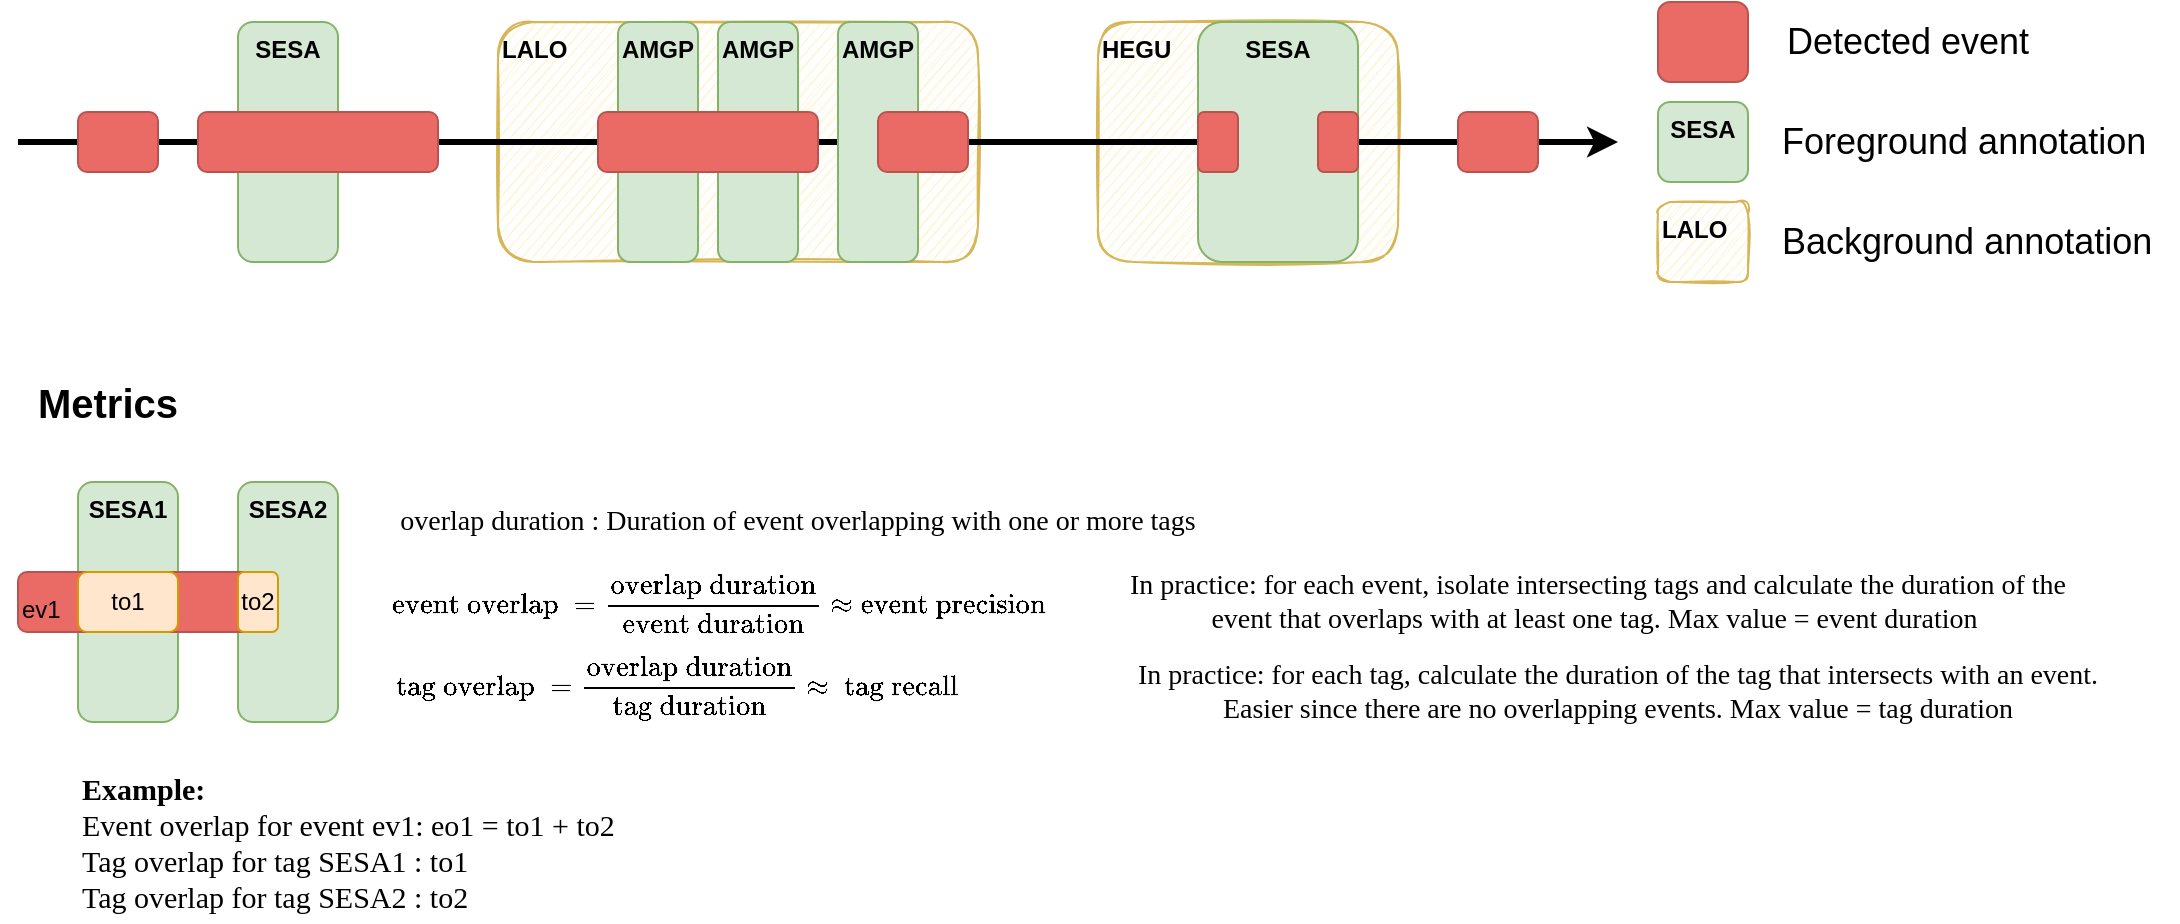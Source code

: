 <mxfile version="13.3.9" type="device"><diagram id="_d5IGaKZGc-bes9isigv" name="Page-1"><mxGraphModel dx="918" dy="683" grid="1" gridSize="10" guides="1" tooltips="1" connect="1" arrows="1" fold="1" page="1" pageScale="1" pageWidth="1100" pageHeight="850" math="1" shadow="0"><root><mxCell id="0"/><mxCell id="1" parent="0"/><mxCell id="G7b50TU6X7pVwarZWhaU-53" value="SESA2" style="rounded=1;whiteSpace=wrap;html=1;allowArrows=0;connectable=0;fillColor=#d5e8d4;strokeColor=#82b366;fontStyle=1;verticalAlign=top;" vertex="1" parent="1"><mxGeometry x="120" y="280" width="50" height="120" as="geometry"/></mxCell><mxCell id="G7b50TU6X7pVwarZWhaU-11" value="&lt;div&gt;&lt;span&gt;HEGU&lt;/span&gt;&lt;/div&gt;" style="rounded=1;whiteSpace=wrap;html=1;allowArrows=0;connectable=0;fillColor=#fff2cc;strokeColor=#d6b656;fontStyle=1;verticalAlign=top;sketch=1;align=left;shadow=0;" vertex="1" parent="1"><mxGeometry x="550" y="50" width="150" height="120" as="geometry"/></mxCell><mxCell id="G7b50TU6X7pVwarZWhaU-9" value="&lt;div&gt;&lt;span&gt;LALO&lt;/span&gt;&lt;/div&gt;" style="rounded=1;whiteSpace=wrap;html=1;allowArrows=0;connectable=0;fillColor=#fff2cc;strokeColor=#d6b656;fontStyle=1;verticalAlign=top;sketch=1;align=left;" vertex="1" parent="1"><mxGeometry x="250" y="50" width="240" height="120" as="geometry"/></mxCell><mxCell id="G7b50TU6X7pVwarZWhaU-2" value="" style="endArrow=classic;html=1;strokeWidth=3;" edge="1" parent="1"><mxGeometry width="50" height="50" relative="1" as="geometry"><mxPoint x="10" y="110" as="sourcePoint"/><mxPoint x="810" y="110" as="targetPoint"/><Array as="points"><mxPoint x="370" y="110"/></Array></mxGeometry></mxCell><mxCell id="G7b50TU6X7pVwarZWhaU-7" value="SESA" style="rounded=1;whiteSpace=wrap;html=1;allowArrows=0;connectable=0;fillColor=#d5e8d4;strokeColor=#82b366;fontStyle=1;verticalAlign=top;glass=0;sketch=0;" vertex="1" parent="1"><mxGeometry x="600" y="50" width="80" height="120" as="geometry"/></mxCell><mxCell id="G7b50TU6X7pVwarZWhaU-6" value="AMGP" style="rounded=1;whiteSpace=wrap;html=1;allowArrows=0;connectable=0;fillColor=#d5e8d4;strokeColor=#82b366;fontStyle=1;verticalAlign=top;" vertex="1" parent="1"><mxGeometry x="360" y="50" width="40" height="120" as="geometry"/></mxCell><mxCell id="G7b50TU6X7pVwarZWhaU-3" value="SESA" style="rounded=1;whiteSpace=wrap;html=1;allowArrows=0;connectable=0;fillColor=#d5e8d4;strokeColor=#82b366;fontStyle=1;verticalAlign=top;" vertex="1" parent="1"><mxGeometry x="120" y="50" width="50" height="120" as="geometry"/></mxCell><mxCell id="G7b50TU6X7pVwarZWhaU-10" value="AMGP" style="rounded=1;whiteSpace=wrap;html=1;allowArrows=0;connectable=0;fillColor=#d5e8d4;strokeColor=#82b366;fontStyle=1;verticalAlign=top;" vertex="1" parent="1"><mxGeometry x="310" y="50" width="40" height="120" as="geometry"/></mxCell><mxCell id="G7b50TU6X7pVwarZWhaU-26" value="" style="rounded=1;whiteSpace=wrap;html=1;shadow=0;glass=0;sketch=0;fontSize=20;strokeColor=#b85450;fillColor=#EA6B66;allowArrows=0;connectable=0;" vertex="1" parent="1"><mxGeometry x="100" y="95" width="120" height="30" as="geometry"/></mxCell><mxCell id="G7b50TU6X7pVwarZWhaU-30" value="" style="rounded=1;whiteSpace=wrap;html=1;shadow=0;glass=0;sketch=0;fontSize=20;strokeColor=#b85450;fillColor=#EA6B66;allowArrows=0;connectable=0;" vertex="1" parent="1"><mxGeometry x="730" y="95" width="40" height="30" as="geometry"/></mxCell><mxCell id="G7b50TU6X7pVwarZWhaU-31" value="" style="rounded=1;whiteSpace=wrap;html=1;shadow=0;glass=0;sketch=0;fontSize=20;strokeColor=#b85450;fillColor=#EA6B66;allowArrows=0;connectable=0;" vertex="1" parent="1"><mxGeometry x="40" y="95" width="40" height="30" as="geometry"/></mxCell><mxCell id="G7b50TU6X7pVwarZWhaU-32" value="" style="rounded=1;whiteSpace=wrap;html=1;shadow=0;glass=0;sketch=0;fontSize=20;strokeColor=#b85450;fillColor=#EA6B66;allowArrows=0;connectable=0;" vertex="1" parent="1"><mxGeometry x="300" y="95" width="110" height="30" as="geometry"/></mxCell><mxCell id="G7b50TU6X7pVwarZWhaU-33" value="" style="rounded=1;whiteSpace=wrap;html=1;shadow=0;glass=0;sketch=0;fontSize=20;strokeColor=#b85450;fillColor=#EA6B66;allowArrows=0;connectable=0;" vertex="1" parent="1"><mxGeometry x="600" y="95" width="20" height="30" as="geometry"/></mxCell><mxCell id="G7b50TU6X7pVwarZWhaU-34" value="AMGP" style="rounded=1;whiteSpace=wrap;html=1;allowArrows=0;connectable=0;fillColor=#d5e8d4;strokeColor=#82b366;fontStyle=1;verticalAlign=top;" vertex="1" parent="1"><mxGeometry x="420" y="50" width="40" height="120" as="geometry"/></mxCell><mxCell id="G7b50TU6X7pVwarZWhaU-35" value="" style="rounded=1;whiteSpace=wrap;html=1;shadow=0;glass=0;sketch=0;fontSize=20;strokeColor=#b85450;fillColor=#EA6B66;allowArrows=0;connectable=0;" vertex="1" parent="1"><mxGeometry x="440" y="95" width="45" height="30" as="geometry"/></mxCell><mxCell id="G7b50TU6X7pVwarZWhaU-36" value="" style="rounded=1;whiteSpace=wrap;html=1;shadow=0;glass=0;sketch=0;fontSize=20;strokeColor=#b85450;fillColor=#EA6B66;allowArrows=0;connectable=0;" vertex="1" parent="1"><mxGeometry x="660" y="95" width="20" height="30" as="geometry"/></mxCell><mxCell id="G7b50TU6X7pVwarZWhaU-37" value="" style="rounded=1;whiteSpace=wrap;html=1;shadow=0;glass=0;sketch=0;fontSize=20;strokeColor=#b85450;fillColor=#EA6B66;allowArrows=0;connectable=0;" vertex="1" parent="1"><mxGeometry x="830" y="40" width="45" height="40" as="geometry"/></mxCell><mxCell id="G7b50TU6X7pVwarZWhaU-38" value="SESA" style="rounded=1;whiteSpace=wrap;html=1;allowArrows=0;connectable=0;fillColor=#d5e8d4;strokeColor=#82b366;fontStyle=1;verticalAlign=top;" vertex="1" parent="1"><mxGeometry x="830" y="90" width="45" height="40" as="geometry"/></mxCell><mxCell id="G7b50TU6X7pVwarZWhaU-39" value="&lt;div&gt;&lt;span&gt;LALO&lt;/span&gt;&lt;/div&gt;" style="rounded=1;whiteSpace=wrap;html=1;allowArrows=0;connectable=0;fillColor=#fff2cc;strokeColor=#d6b656;fontStyle=1;verticalAlign=top;sketch=1;align=left;" vertex="1" parent="1"><mxGeometry x="830" y="140" width="45" height="40" as="geometry"/></mxCell><mxCell id="G7b50TU6X7pVwarZWhaU-40" value="Detected event" style="text;html=1;strokeColor=none;fillColor=none;align=center;verticalAlign=middle;whiteSpace=wrap;rounded=0;shadow=0;glass=0;sketch=0;fontSize=18;" vertex="1" parent="1"><mxGeometry x="890" y="50" width="130" height="20" as="geometry"/></mxCell><mxCell id="G7b50TU6X7pVwarZWhaU-41" value="Foreground annotation" style="text;html=1;strokeColor=none;fillColor=none;align=left;verticalAlign=middle;whiteSpace=wrap;rounded=0;shadow=0;glass=0;sketch=0;fontSize=18;" vertex="1" parent="1"><mxGeometry x="890" y="85" width="200" height="50" as="geometry"/></mxCell><mxCell id="G7b50TU6X7pVwarZWhaU-42" value="Background annotation" style="text;html=1;strokeColor=none;fillColor=none;align=left;verticalAlign=middle;whiteSpace=wrap;rounded=0;shadow=0;glass=0;sketch=0;fontSize=18;" vertex="1" parent="1"><mxGeometry x="890" y="135" width="190" height="50" as="geometry"/></mxCell><mxCell id="G7b50TU6X7pVwarZWhaU-45" value="Metrics" style="text;html=1;strokeColor=none;fillColor=none;align=center;verticalAlign=middle;whiteSpace=wrap;rounded=0;shadow=0;glass=0;sketch=0;fontSize=20;fontStyle=1" vertex="1" parent="1"><mxGeometry x="20" y="230" width="70" height="20" as="geometry"/></mxCell><mxCell id="G7b50TU6X7pVwarZWhaU-46" value="SESA1" style="rounded=1;whiteSpace=wrap;html=1;allowArrows=0;connectable=0;fillColor=#d5e8d4;strokeColor=#82b366;fontStyle=1;verticalAlign=top;" vertex="1" parent="1"><mxGeometry x="40" y="280" width="50" height="120" as="geometry"/></mxCell><mxCell id="G7b50TU6X7pVwarZWhaU-47" value="&lt;font style=&quot;font-size: 12px&quot;&gt;ev1&lt;/font&gt;" style="rounded=1;whiteSpace=wrap;html=1;shadow=0;glass=0;sketch=0;fontSize=20;strokeColor=#b85450;fillColor=#EA6B66;allowArrows=0;connectable=0;align=left;" vertex="1" parent="1"><mxGeometry x="10" y="325" width="130" height="30" as="geometry"/></mxCell><mxCell id="G7b50TU6X7pVwarZWhaU-48" value="&lt;font face=&quot;Lucida Console&quot;&gt;overlap duration : Duration of event overlapping with one or more tags&lt;br&gt;&lt;/font&gt;" style="text;html=1;strokeColor=none;fillColor=none;align=center;verticalAlign=middle;whiteSpace=wrap;rounded=0;shadow=0;glass=0;sketch=0;fontSize=14;fontFamily=Garamond;" vertex="1" parent="1"><mxGeometry x="200" y="290" width="400" height="20" as="geometry"/></mxCell><mxCell id="G7b50TU6X7pVwarZWhaU-50" value="to1" style="rounded=1;whiteSpace=wrap;html=1;shadow=0;glass=0;sketch=0;fontSize=12;strokeColor=#d79b00;fillColor=#ffe6cc;allowArrows=0;connectable=0;" vertex="1" parent="1"><mxGeometry x="40" y="325" width="50" height="30" as="geometry"/></mxCell><mxCell id="G7b50TU6X7pVwarZWhaU-51" value="`&quot;event overlap&quot;&lt;br style=&quot;font-size: 12px&quot;&gt;&amp;nbsp;= &quot;overlap duration&quot; / &quot;event duration&quot; ~~ &quot;event precision&quot;`" style="text;html=1;strokeColor=none;fillColor=none;align=center;verticalAlign=middle;whiteSpace=wrap;rounded=0;shadow=0;glass=0;sketch=0;fontSize=12;" vertex="1" parent="1"><mxGeometry x="200" y="320" width="320" height="40" as="geometry"/></mxCell><mxCell id="G7b50TU6X7pVwarZWhaU-52" value="`&quot;tag overlap&quot;&lt;br style=&quot;font-size: 12px&quot;&gt;&amp;nbsp;= &quot;overlap duration&quot; / &quot;tag&amp;nbsp;duration&quot; ~~&amp;nbsp;&quot;tag&amp;nbsp;recall&quot;`" style="text;html=1;strokeColor=none;fillColor=none;align=center;verticalAlign=middle;whiteSpace=wrap;rounded=0;shadow=0;glass=0;sketch=0;fontSize=12;" vertex="1" parent="1"><mxGeometry x="200" y="365" width="280" height="35" as="geometry"/></mxCell><mxCell id="G7b50TU6X7pVwarZWhaU-54" value="to2" style="rounded=1;whiteSpace=wrap;html=1;shadow=0;glass=0;sketch=0;fontSize=12;strokeColor=#d79b00;fillColor=#ffe6cc;allowArrows=0;connectable=0;" vertex="1" parent="1"><mxGeometry x="120" y="325" width="20" height="30" as="geometry"/></mxCell><mxCell id="G7b50TU6X7pVwarZWhaU-58" value="In practice: for each event, isolate intersecting tags and calculate the duration of the event that overlaps with at least one tag. Max value = event duration&amp;nbsp;" style="text;html=1;strokeColor=none;fillColor=none;align=center;verticalAlign=middle;whiteSpace=wrap;rounded=0;shadow=0;glass=0;sketch=0;fontFamily=Garamond;fontSize=14;" vertex="1" parent="1"><mxGeometry x="550" y="325" width="500" height="30" as="geometry"/></mxCell><mxCell id="G7b50TU6X7pVwarZWhaU-59" value="In practice: for each tag, calculate the duration of the tag that intersects with an event. Easier since there are no overlapping events. Max value = tag duration" style="text;html=1;strokeColor=none;fillColor=none;align=center;verticalAlign=middle;whiteSpace=wrap;rounded=0;shadow=0;glass=0;sketch=0;fontFamily=Garamond;fontSize=14;" vertex="1" parent="1"><mxGeometry x="560" y="370" width="500" height="30" as="geometry"/></mxCell><mxCell id="G7b50TU6X7pVwarZWhaU-60" value="&lt;font style=&quot;font-size: 15px&quot;&gt;&lt;b&gt;Example: &lt;/b&gt;&lt;br&gt;Event overlap for event ev1: eo1 = to1 + to2&lt;br&gt;Tag overlap for tag SESA1 : to1&lt;br&gt;Tag overlap for tag SESA2 : to2&lt;br&gt;&lt;/font&gt;" style="text;html=1;strokeColor=none;fillColor=none;align=left;verticalAlign=middle;whiteSpace=wrap;rounded=0;shadow=0;glass=0;sketch=0;fontFamily=Garamond;fontSize=12;" vertex="1" parent="1"><mxGeometry x="40" y="420" width="500" height="80" as="geometry"/></mxCell></root></mxGraphModel></diagram></mxfile>